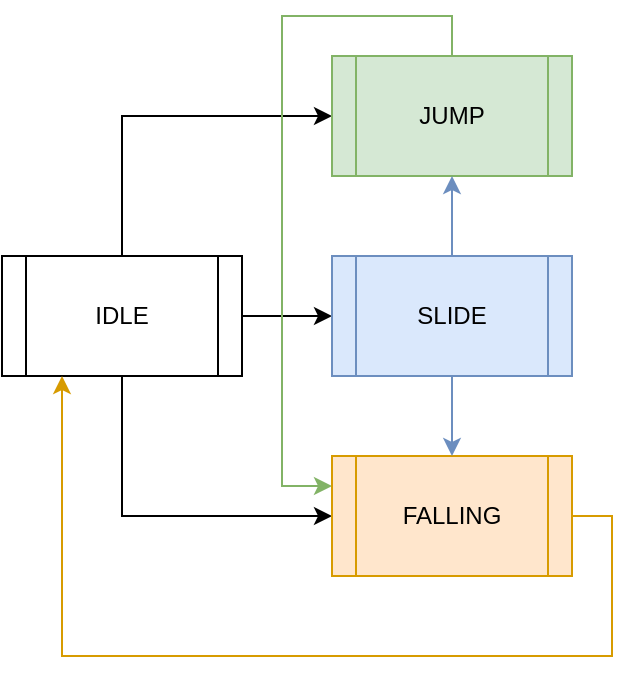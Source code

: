<mxfile version="19.0.0" type="github"><diagram id="344Bf7IdH78wJIGmsqEh" name="Page-1"><mxGraphModel dx="1029" dy="700" grid="1" gridSize="10" guides="1" tooltips="1" connect="1" arrows="1" fold="1" page="1" pageScale="1" pageWidth="850" pageHeight="1100" math="0" shadow="0"><root><mxCell id="0"/><mxCell id="1" parent="0"/><mxCell id="D-V0ei53EEkYYGDwGvxF-8" style="edgeStyle=orthogonalEdgeStyle;rounded=0;orthogonalLoop=1;jettySize=auto;html=1;exitX=1;exitY=0.5;exitDx=0;exitDy=0;entryX=0;entryY=0.5;entryDx=0;entryDy=0;" edge="1" parent="1" source="D-V0ei53EEkYYGDwGvxF-1" target="D-V0ei53EEkYYGDwGvxF-6"><mxGeometry relative="1" as="geometry"/></mxCell><mxCell id="D-V0ei53EEkYYGDwGvxF-11" style="edgeStyle=orthogonalEdgeStyle;rounded=0;orthogonalLoop=1;jettySize=auto;html=1;exitX=0.5;exitY=0;exitDx=0;exitDy=0;entryX=0;entryY=0.5;entryDx=0;entryDy=0;" edge="1" parent="1" source="D-V0ei53EEkYYGDwGvxF-1" target="D-V0ei53EEkYYGDwGvxF-2"><mxGeometry relative="1" as="geometry"/></mxCell><mxCell id="D-V0ei53EEkYYGDwGvxF-12" style="edgeStyle=orthogonalEdgeStyle;rounded=0;orthogonalLoop=1;jettySize=auto;html=1;exitX=0.5;exitY=1;exitDx=0;exitDy=0;entryX=0;entryY=0.5;entryDx=0;entryDy=0;" edge="1" parent="1" source="D-V0ei53EEkYYGDwGvxF-1" target="D-V0ei53EEkYYGDwGvxF-3"><mxGeometry relative="1" as="geometry"/></mxCell><mxCell id="D-V0ei53EEkYYGDwGvxF-1" value="IDLE" style="shape=process;whiteSpace=wrap;html=1;backgroundOutline=1;" vertex="1" parent="1"><mxGeometry x="140" y="270" width="120" height="60" as="geometry"/></mxCell><mxCell id="D-V0ei53EEkYYGDwGvxF-16" style="edgeStyle=orthogonalEdgeStyle;rounded=0;orthogonalLoop=1;jettySize=auto;html=1;exitX=0.5;exitY=0;exitDx=0;exitDy=0;entryX=0;entryY=0.25;entryDx=0;entryDy=0;fillColor=#d5e8d4;strokeColor=#82b366;" edge="1" parent="1" source="D-V0ei53EEkYYGDwGvxF-2" target="D-V0ei53EEkYYGDwGvxF-3"><mxGeometry relative="1" as="geometry"><Array as="points"><mxPoint x="365" y="150"/><mxPoint x="280" y="150"/><mxPoint x="280" y="385"/></Array></mxGeometry></mxCell><mxCell id="D-V0ei53EEkYYGDwGvxF-2" value="JUMP" style="shape=process;whiteSpace=wrap;html=1;backgroundOutline=1;fillColor=#d5e8d4;strokeColor=#82b366;" vertex="1" parent="1"><mxGeometry x="305" y="170" width="120" height="60" as="geometry"/></mxCell><mxCell id="D-V0ei53EEkYYGDwGvxF-15" style="edgeStyle=orthogonalEdgeStyle;rounded=0;orthogonalLoop=1;jettySize=auto;html=1;exitX=1;exitY=0.5;exitDx=0;exitDy=0;entryX=0.25;entryY=1;entryDx=0;entryDy=0;fillColor=#ffe6cc;strokeColor=#d79b00;" edge="1" parent="1" source="D-V0ei53EEkYYGDwGvxF-3" target="D-V0ei53EEkYYGDwGvxF-1"><mxGeometry relative="1" as="geometry"><Array as="points"><mxPoint x="445" y="400"/><mxPoint x="445" y="470"/><mxPoint x="170" y="470"/></Array></mxGeometry></mxCell><mxCell id="D-V0ei53EEkYYGDwGvxF-3" value="FALLING" style="shape=process;whiteSpace=wrap;html=1;backgroundOutline=1;fillColor=#ffe6cc;strokeColor=#d79b00;" vertex="1" parent="1"><mxGeometry x="305" y="370" width="120" height="60" as="geometry"/></mxCell><mxCell id="D-V0ei53EEkYYGDwGvxF-13" style="edgeStyle=orthogonalEdgeStyle;rounded=0;orthogonalLoop=1;jettySize=auto;html=1;exitX=0.5;exitY=0;exitDx=0;exitDy=0;fillColor=#dae8fc;strokeColor=#6c8ebf;" edge="1" parent="1" source="D-V0ei53EEkYYGDwGvxF-6" target="D-V0ei53EEkYYGDwGvxF-2"><mxGeometry relative="1" as="geometry"/></mxCell><mxCell id="D-V0ei53EEkYYGDwGvxF-14" style="edgeStyle=orthogonalEdgeStyle;rounded=0;orthogonalLoop=1;jettySize=auto;html=1;exitX=0.5;exitY=1;exitDx=0;exitDy=0;entryX=0.5;entryY=0;entryDx=0;entryDy=0;fillColor=#dae8fc;strokeColor=#6c8ebf;" edge="1" parent="1" source="D-V0ei53EEkYYGDwGvxF-6" target="D-V0ei53EEkYYGDwGvxF-3"><mxGeometry relative="1" as="geometry"/></mxCell><mxCell id="D-V0ei53EEkYYGDwGvxF-6" value="SLIDE" style="shape=process;whiteSpace=wrap;html=1;backgroundOutline=1;fillColor=#dae8fc;strokeColor=#6c8ebf;" vertex="1" parent="1"><mxGeometry x="305" y="270" width="120" height="60" as="geometry"/></mxCell></root></mxGraphModel></diagram></mxfile>